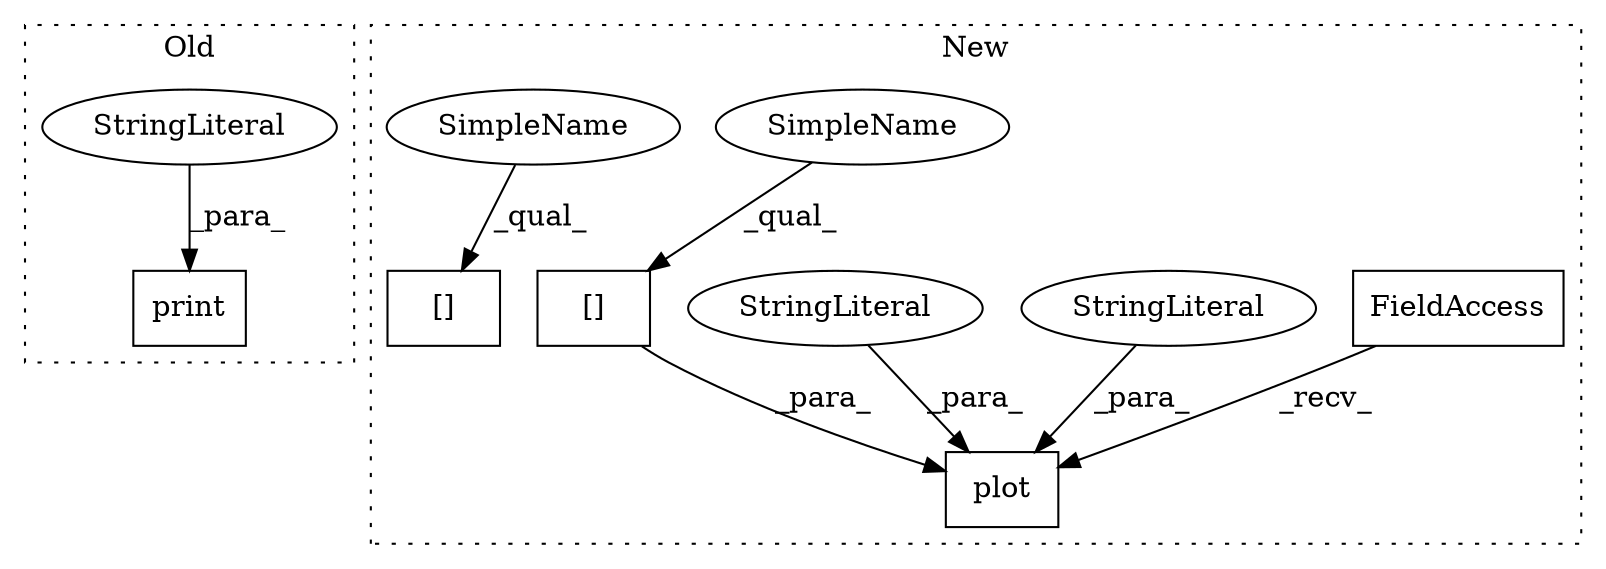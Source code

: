 digraph G {
subgraph cluster0 {
1 [label="print" a="32" s="1196,1215" l="6,1" shape="box"];
5 [label="StringLiteral" a="45" s="1202" l="13" shape="ellipse"];
label = "Old";
style="dotted";
}
subgraph cluster1 {
2 [label="plot" a="32" s="1140,1227" l="5,1" shape="box"];
3 [label="FieldAccess" a="22" s="1116" l="9" shape="box"];
4 [label="StringLiteral" a="45" s="1198" l="3" shape="ellipse"];
6 [label="StringLiteral" a="45" s="1179" l="18" shape="ellipse"];
7 [label="[]" a="2" s="1145,1174" l="16,1" shape="box"];
8 [label="[]" a="2" s="1263,1292" l="16,1" shape="box"];
9 [label="SimpleName" a="42" s="1145" l="15" shape="ellipse"];
10 [label="SimpleName" a="42" s="1263" l="15" shape="ellipse"];
label = "New";
style="dotted";
}
3 -> 2 [label="_recv_"];
4 -> 2 [label="_para_"];
5 -> 1 [label="_para_"];
6 -> 2 [label="_para_"];
7 -> 2 [label="_para_"];
9 -> 7 [label="_qual_"];
10 -> 8 [label="_qual_"];
}